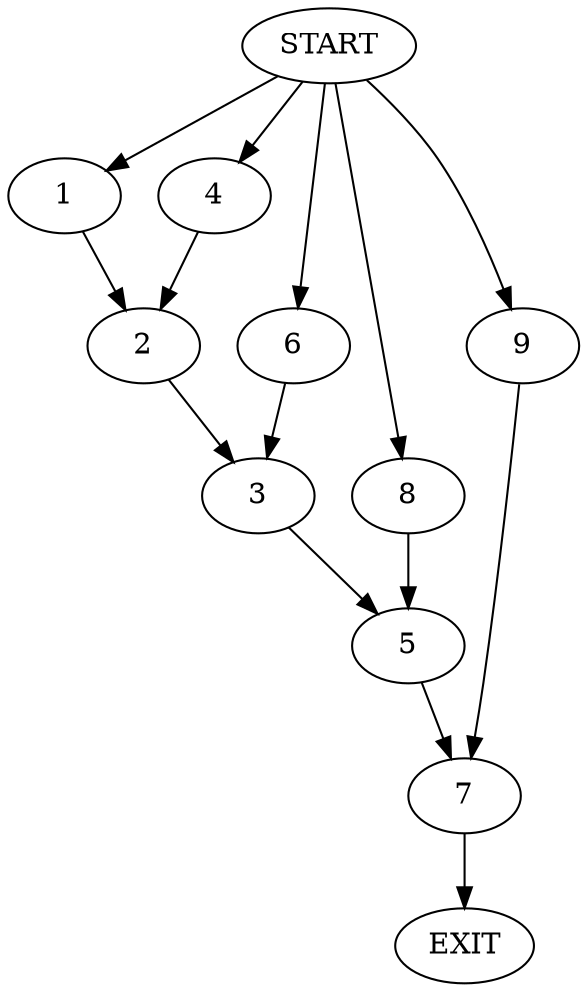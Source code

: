 digraph {
0 [label="START"];
1;
2;
3;
4;
5;
6;
7;
8;
9;
10 [label="EXIT"];
0 -> 1;
1 -> 2;
2 -> 3;
0 -> 4;
4 -> 2;
3 -> 5;
0 -> 6;
6 -> 3;
5 -> 7;
0 -> 8;
8 -> 5;
7 -> 10;
0 -> 9;
9 -> 7;
}